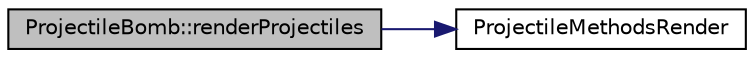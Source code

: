 digraph "ProjectileBomb::renderProjectiles"
{
 // LATEX_PDF_SIZE
  edge [fontname="Helvetica",fontsize="10",labelfontname="Helvetica",labelfontsize="10"];
  node [fontname="Helvetica",fontsize="10",shape=record];
  rankdir="LR";
  Node1 [label="ProjectileBomb::renderProjectiles",height=0.2,width=0.4,color="black", fillcolor="grey75", style="filled", fontcolor="black",tooltip=" "];
  Node1 -> Node2 [color="midnightblue",fontsize="10",style="solid",fontname="Helvetica"];
  Node2 [label="ProjectileMethodsRender",height=0.2,width=0.4,color="black", fillcolor="white", style="filled",URL="$_projectile_methods_8cpp.html#ab3de2090188cbc1b622a1e75d4e3c5d0",tooltip=" "];
}

